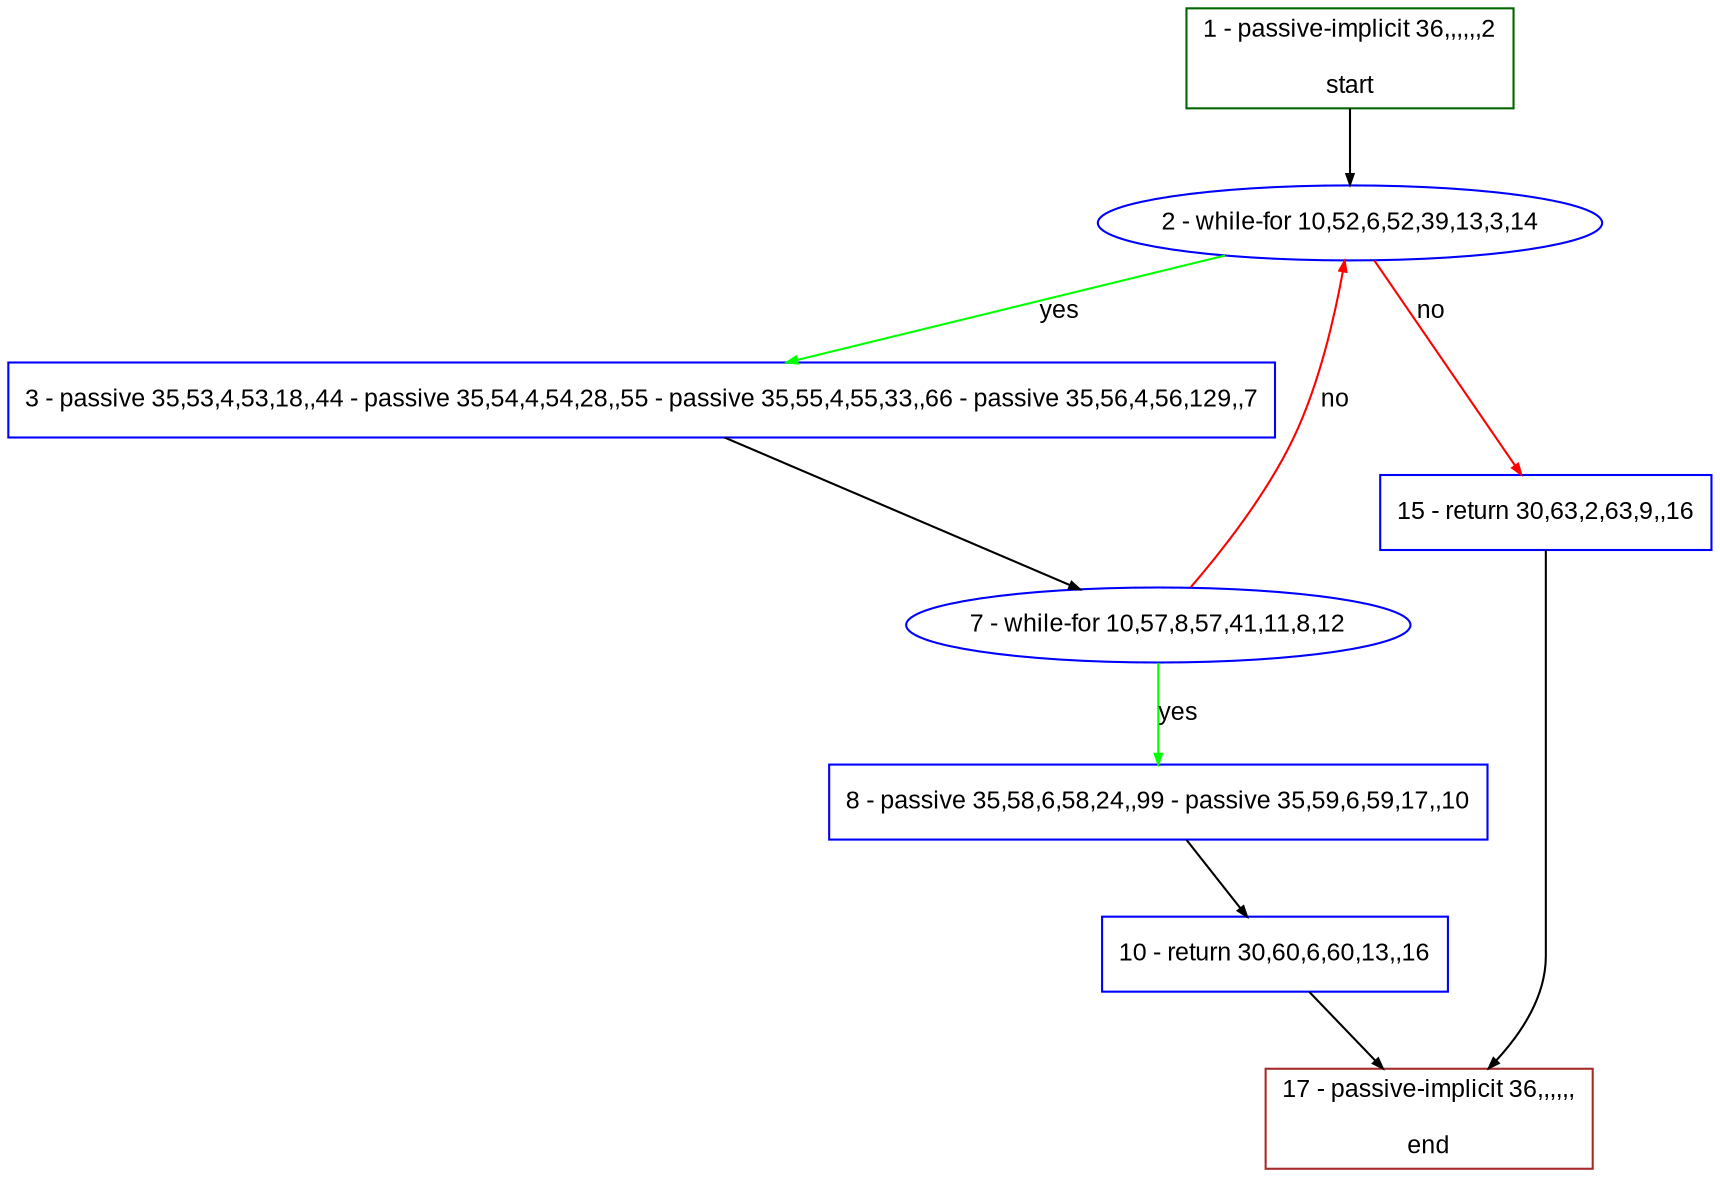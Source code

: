 digraph "" {
  graph [pack="true", label="", fontsize="12", packmode="clust", fontname="Arial", fillcolor="#FFFFCC", bgcolor="white", style="rounded,filled", compound="true"];
  node [node_initialized="no", label="", color="grey", fontsize="12", fillcolor="white", fontname="Arial", style="filled", shape="rectangle", compound="true", fixedsize="false"];
  edge [fontcolor="black", arrowhead="normal", arrowtail="none", arrowsize="0.5", ltail="", label="", color="black", fontsize="12", lhead="", fontname="Arial", dir="forward", compound="true"];
  __N1 [label="2 - while-for 10,52,6,52,39,13,3,14", color="#0000ff", fillcolor="#ffffff", style="filled", shape="oval"];
  __N2 [label="1 - passive-implicit 36,,,,,,2\n\nstart", color="#006400", fillcolor="#ffffff", style="filled", shape="box"];
  __N3 [label="3 - passive 35,53,4,53,18,,44 - passive 35,54,4,54,28,,55 - passive 35,55,4,55,33,,66 - passive 35,56,4,56,129,,7", color="#0000ff", fillcolor="#ffffff", style="filled", shape="box"];
  __N4 [label="15 - return 30,63,2,63,9,,16", color="#0000ff", fillcolor="#ffffff", style="filled", shape="box"];
  __N5 [label="7 - while-for 10,57,8,57,41,11,8,12", color="#0000ff", fillcolor="#ffffff", style="filled", shape="oval"];
  __N6 [label="8 - passive 35,58,6,58,24,,99 - passive 35,59,6,59,17,,10", color="#0000ff", fillcolor="#ffffff", style="filled", shape="box"];
  __N7 [label="10 - return 30,60,6,60,13,,16", color="#0000ff", fillcolor="#ffffff", style="filled", shape="box"];
  __N8 [label="17 - passive-implicit 36,,,,,,\n\nend", color="#a52a2a", fillcolor="#ffffff", style="filled", shape="box"];
  __N2 -> __N1 [arrowhead="normal", arrowtail="none", color="#000000", label="", dir="forward"];
  __N1 -> __N3 [arrowhead="normal", arrowtail="none", color="#00ff00", label="yes", dir="forward"];
  __N1 -> __N4 [arrowhead="normal", arrowtail="none", color="#ff0000", label="no", dir="forward"];
  __N3 -> __N5 [arrowhead="normal", arrowtail="none", color="#000000", label="", dir="forward"];
  __N5 -> __N1 [arrowhead="normal", arrowtail="none", color="#ff0000", label="no", dir="forward"];
  __N5 -> __N6 [arrowhead="normal", arrowtail="none", color="#00ff00", label="yes", dir="forward"];
  __N6 -> __N7 [arrowhead="normal", arrowtail="none", color="#000000", label="", dir="forward"];
  __N7 -> __N8 [arrowhead="normal", arrowtail="none", color="#000000", label="", dir="forward"];
  __N4 -> __N8 [arrowhead="normal", arrowtail="none", color="#000000", label="", dir="forward"];
}
